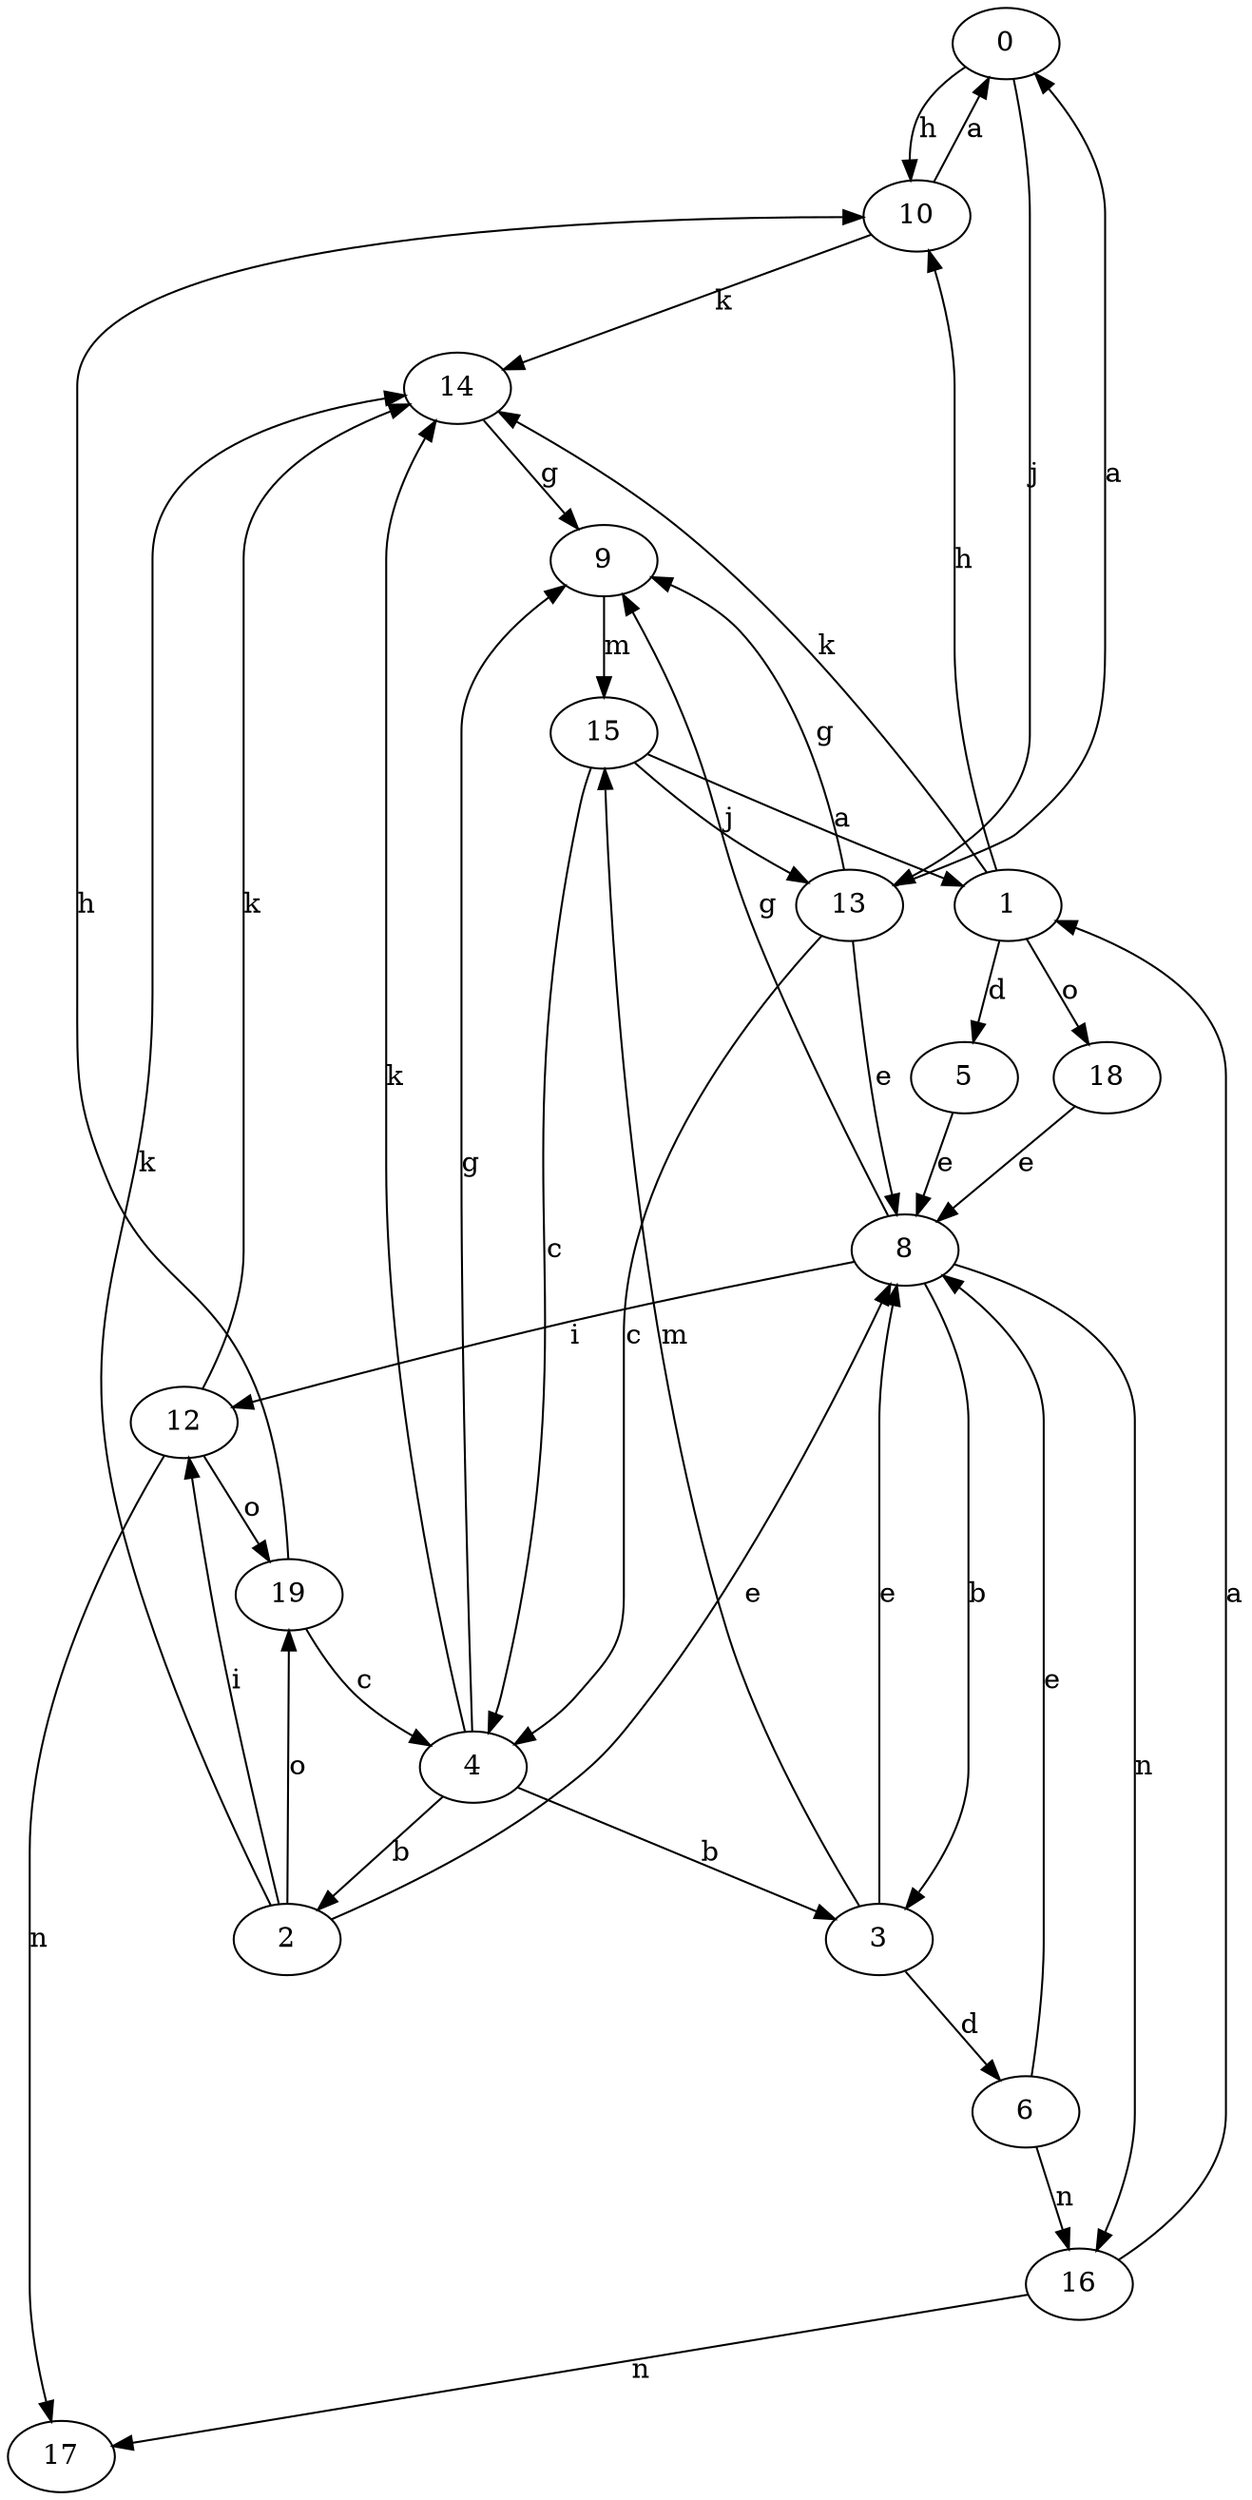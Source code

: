 strict digraph  {
0;
1;
2;
3;
4;
5;
6;
8;
9;
10;
12;
13;
14;
15;
16;
17;
18;
19;
0 -> 10  [label=h];
0 -> 13  [label=j];
1 -> 5  [label=d];
1 -> 10  [label=h];
1 -> 14  [label=k];
1 -> 18  [label=o];
2 -> 8  [label=e];
2 -> 12  [label=i];
2 -> 14  [label=k];
2 -> 19  [label=o];
3 -> 6  [label=d];
3 -> 8  [label=e];
3 -> 15  [label=m];
4 -> 2  [label=b];
4 -> 3  [label=b];
4 -> 9  [label=g];
4 -> 14  [label=k];
5 -> 8  [label=e];
6 -> 8  [label=e];
6 -> 16  [label=n];
8 -> 3  [label=b];
8 -> 9  [label=g];
8 -> 12  [label=i];
8 -> 16  [label=n];
9 -> 15  [label=m];
10 -> 0  [label=a];
10 -> 14  [label=k];
12 -> 14  [label=k];
12 -> 17  [label=n];
12 -> 19  [label=o];
13 -> 0  [label=a];
13 -> 4  [label=c];
13 -> 8  [label=e];
13 -> 9  [label=g];
14 -> 9  [label=g];
15 -> 1  [label=a];
15 -> 4  [label=c];
15 -> 13  [label=j];
16 -> 1  [label=a];
16 -> 17  [label=n];
18 -> 8  [label=e];
19 -> 4  [label=c];
19 -> 10  [label=h];
}
